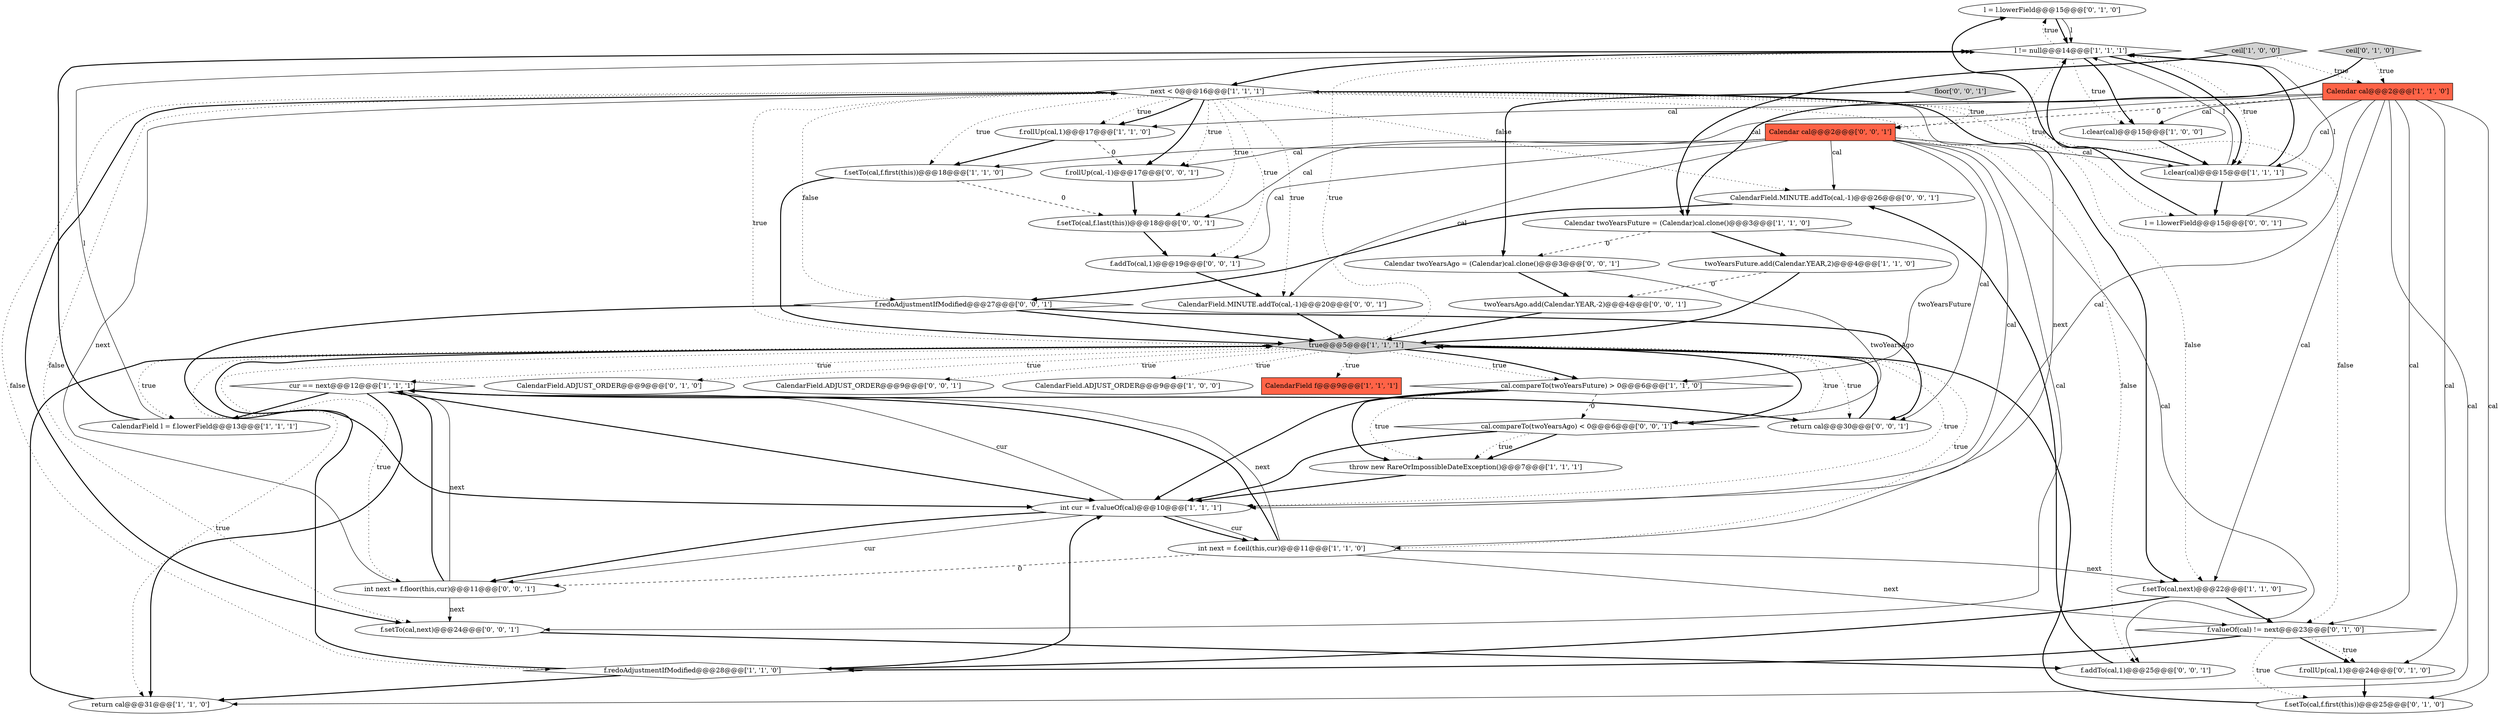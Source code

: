 digraph {
25 [style = filled, label = "l = l.lowerField@@@15@@@['0', '1', '0']", fillcolor = white, shape = ellipse image = "AAA0AAABBB2BBB"];
38 [style = filled, label = "CalendarField.MINUTE.addTo(cal,-1)@@@26@@@['0', '0', '1']", fillcolor = white, shape = ellipse image = "AAA0AAABBB3BBB"];
9 [style = filled, label = "Calendar cal@@@2@@@['1', '1', '0']", fillcolor = tomato, shape = box image = "AAA0AAABBB1BBB"];
18 [style = filled, label = "next < 0@@@16@@@['1', '1', '1']", fillcolor = white, shape = diamond image = "AAA0AAABBB1BBB"];
36 [style = filled, label = "Calendar twoYearsAgo = (Calendar)cal.clone()@@@3@@@['0', '0', '1']", fillcolor = white, shape = ellipse image = "AAA0AAABBB3BBB"];
5 [style = filled, label = "l.clear(cal)@@@15@@@['1', '0', '0']", fillcolor = white, shape = ellipse image = "AAA0AAABBB1BBB"];
20 [style = filled, label = "f.redoAdjustmentIfModified@@@28@@@['1', '1', '0']", fillcolor = white, shape = diamond image = "AAA0AAABBB1BBB"];
23 [style = filled, label = "CalendarField.ADJUST_ORDER@@@9@@@['0', '1', '0']", fillcolor = white, shape = ellipse image = "AAA0AAABBB2BBB"];
31 [style = filled, label = "CalendarField.ADJUST_ORDER@@@9@@@['0', '0', '1']", fillcolor = white, shape = ellipse image = "AAA0AAABBB3BBB"];
14 [style = filled, label = "CalendarField.ADJUST_ORDER@@@9@@@['1', '0', '0']", fillcolor = white, shape = ellipse image = "AAA0AAABBB1BBB"];
15 [style = filled, label = "CalendarField f@@@9@@@['1', '1', '1']", fillcolor = tomato, shape = box image = "AAA0AAABBB1BBB"];
10 [style = filled, label = "cur == next@@@12@@@['1', '1', '1']", fillcolor = white, shape = diamond image = "AAA0AAABBB1BBB"];
11 [style = filled, label = "true@@@5@@@['1', '1', '1']", fillcolor = lightgray, shape = diamond image = "AAA0AAABBB1BBB"];
33 [style = filled, label = "cal.compareTo(twoYearsAgo) < 0@@@6@@@['0', '0', '1']", fillcolor = white, shape = diamond image = "AAA0AAABBB3BBB"];
16 [style = filled, label = "int cur = f.valueOf(cal)@@@10@@@['1', '1', '1']", fillcolor = white, shape = ellipse image = "AAA0AAABBB1BBB"];
24 [style = filled, label = "f.valueOf(cal) != next@@@23@@@['0', '1', '0']", fillcolor = white, shape = diamond image = "AAA1AAABBB2BBB"];
42 [style = filled, label = "f.addTo(cal,1)@@@19@@@['0', '0', '1']", fillcolor = white, shape = ellipse image = "AAA0AAABBB3BBB"];
0 [style = filled, label = "f.setTo(cal,f.first(this))@@@18@@@['1', '1', '0']", fillcolor = white, shape = ellipse image = "AAA0AAABBB1BBB"];
12 [style = filled, label = "throw new RareOrImpossibleDateException()@@@7@@@['1', '1', '1']", fillcolor = white, shape = ellipse image = "AAA0AAABBB1BBB"];
2 [style = filled, label = "return cal@@@31@@@['1', '1', '0']", fillcolor = white, shape = ellipse image = "AAA0AAABBB1BBB"];
27 [style = filled, label = "f.rollUp(cal,1)@@@24@@@['0', '1', '0']", fillcolor = white, shape = ellipse image = "AAA1AAABBB2BBB"];
17 [style = filled, label = "CalendarField l = f.lowerField@@@13@@@['1', '1', '1']", fillcolor = white, shape = ellipse image = "AAA0AAABBB1BBB"];
3 [style = filled, label = "l != null@@@14@@@['1', '1', '1']", fillcolor = white, shape = diamond image = "AAA0AAABBB1BBB"];
29 [style = filled, label = "Calendar cal@@@2@@@['0', '0', '1']", fillcolor = tomato, shape = box image = "AAA0AAABBB3BBB"];
35 [style = filled, label = "int next = f.floor(this,cur)@@@11@@@['0', '0', '1']", fillcolor = white, shape = ellipse image = "AAA0AAABBB3BBB"];
13 [style = filled, label = "int next = f.ceil(this,cur)@@@11@@@['1', '1', '0']", fillcolor = white, shape = ellipse image = "AAA0AAABBB1BBB"];
37 [style = filled, label = "CalendarField.MINUTE.addTo(cal,-1)@@@20@@@['0', '0', '1']", fillcolor = white, shape = ellipse image = "AAA0AAABBB3BBB"];
43 [style = filled, label = "f.redoAdjustmentIfModified@@@27@@@['0', '0', '1']", fillcolor = white, shape = diamond image = "AAA0AAABBB3BBB"];
4 [style = filled, label = "twoYearsFuture.add(Calendar.YEAR,2)@@@4@@@['1', '1', '0']", fillcolor = white, shape = ellipse image = "AAA0AAABBB1BBB"];
7 [style = filled, label = "cal.compareTo(twoYearsFuture) > 0@@@6@@@['1', '1', '0']", fillcolor = white, shape = diamond image = "AAA0AAABBB1BBB"];
8 [style = filled, label = "ceil['1', '0', '0']", fillcolor = lightgray, shape = diamond image = "AAA0AAABBB1BBB"];
19 [style = filled, label = "f.rollUp(cal,1)@@@17@@@['1', '1', '0']", fillcolor = white, shape = ellipse image = "AAA0AAABBB1BBB"];
26 [style = filled, label = "f.setTo(cal,f.first(this))@@@25@@@['0', '1', '0']", fillcolor = white, shape = ellipse image = "AAA1AAABBB2BBB"];
40 [style = filled, label = "f.setTo(cal,f.last(this))@@@18@@@['0', '0', '1']", fillcolor = white, shape = ellipse image = "AAA0AAABBB3BBB"];
39 [style = filled, label = "floor['0', '0', '1']", fillcolor = lightgray, shape = diamond image = "AAA0AAABBB3BBB"];
1 [style = filled, label = "f.setTo(cal,next)@@@22@@@['1', '1', '0']", fillcolor = white, shape = ellipse image = "AAA0AAABBB1BBB"];
6 [style = filled, label = "Calendar twoYearsFuture = (Calendar)cal.clone()@@@3@@@['1', '1', '0']", fillcolor = white, shape = ellipse image = "AAA0AAABBB1BBB"];
22 [style = filled, label = "ceil['0', '1', '0']", fillcolor = lightgray, shape = diamond image = "AAA0AAABBB2BBB"];
41 [style = filled, label = "l = l.lowerField@@@15@@@['0', '0', '1']", fillcolor = white, shape = ellipse image = "AAA0AAABBB3BBB"];
32 [style = filled, label = "return cal@@@30@@@['0', '0', '1']", fillcolor = white, shape = ellipse image = "AAA0AAABBB3BBB"];
34 [style = filled, label = "f.rollUp(cal,-1)@@@17@@@['0', '0', '1']", fillcolor = white, shape = ellipse image = "AAA0AAABBB3BBB"];
44 [style = filled, label = "twoYearsAgo.add(Calendar.YEAR,-2)@@@4@@@['0', '0', '1']", fillcolor = white, shape = ellipse image = "AAA0AAABBB3BBB"];
30 [style = filled, label = "f.setTo(cal,next)@@@24@@@['0', '0', '1']", fillcolor = white, shape = ellipse image = "AAA0AAABBB3BBB"];
21 [style = filled, label = "l.clear(cal)@@@15@@@['1', '1', '1']", fillcolor = white, shape = ellipse image = "AAA0AAABBB1BBB"];
28 [style = filled, label = "f.addTo(cal,1)@@@25@@@['0', '0', '1']", fillcolor = white, shape = ellipse image = "AAA0AAABBB3BBB"];
11->23 [style = dotted, label="true"];
21->3 [style = bold, label=""];
25->3 [style = bold, label=""];
43->11 [style = bold, label=""];
9->29 [style = dashed, label="0"];
18->37 [style = dotted, label="true"];
19->0 [style = bold, label=""];
17->3 [style = bold, label=""];
16->13 [style = bold, label=""];
12->16 [style = bold, label=""];
29->37 [style = solid, label="cal"];
21->25 [style = bold, label=""];
18->43 [style = dotted, label="false"];
16->10 [style = solid, label="cur"];
21->3 [style = solid, label="l"];
24->27 [style = bold, label=""];
29->42 [style = solid, label="cal"];
20->2 [style = bold, label=""];
13->10 [style = bold, label=""];
16->35 [style = bold, label=""];
7->33 [style = dashed, label="0"];
6->7 [style = solid, label="twoYearsFuture"];
33->12 [style = bold, label=""];
18->24 [style = dotted, label="false"];
9->0 [style = solid, label="cal"];
16->35 [style = solid, label="cur"];
35->18 [style = solid, label="next"];
11->10 [style = dotted, label="true"];
20->16 [style = bold, label=""];
10->17 [style = bold, label=""];
28->38 [style = bold, label=""];
9->24 [style = solid, label="cal"];
13->1 [style = solid, label="next"];
18->20 [style = dotted, label="false"];
18->30 [style = dotted, label="false"];
29->28 [style = solid, label="cal"];
13->35 [style = dashed, label="0"];
7->16 [style = bold, label=""];
32->11 [style = bold, label=""];
3->18 [style = bold, label=""];
0->11 [style = bold, label=""];
43->16 [style = bold, label=""];
38->43 [style = bold, label=""];
18->28 [style = dotted, label="false"];
11->16 [style = dotted, label="true"];
39->36 [style = bold, label=""];
9->2 [style = solid, label="cal"];
7->12 [style = bold, label=""];
11->14 [style = dotted, label="true"];
39->29 [style = dotted, label="true"];
41->3 [style = bold, label=""];
27->26 [style = bold, label=""];
18->19 [style = dotted, label="true"];
44->11 [style = bold, label=""];
3->25 [style = dotted, label="true"];
30->28 [style = bold, label=""];
29->38 [style = solid, label="cal"];
33->12 [style = dotted, label="true"];
11->32 [style = dotted, label="true"];
18->30 [style = bold, label=""];
11->33 [style = dotted, label="true"];
11->35 [style = dotted, label="true"];
20->11 [style = bold, label=""];
10->16 [style = bold, label=""];
9->19 [style = solid, label="cal"];
11->3 [style = dotted, label="true"];
11->2 [style = dotted, label="true"];
40->42 [style = bold, label=""];
18->34 [style = dotted, label="true"];
6->4 [style = bold, label=""];
36->33 [style = solid, label="twoYearsAgo"];
43->32 [style = bold, label=""];
22->6 [style = bold, label=""];
24->20 [style = bold, label=""];
9->1 [style = solid, label="cal"];
16->13 [style = solid, label="cur"];
3->21 [style = bold, label=""];
9->16 [style = solid, label="cal"];
11->7 [style = dotted, label="true"];
8->6 [style = bold, label=""];
1->24 [style = bold, label=""];
35->10 [style = solid, label="next"];
35->10 [style = bold, label=""];
11->17 [style = dotted, label="true"];
18->38 [style = dotted, label="false"];
35->30 [style = solid, label="next"];
13->24 [style = solid, label="next"];
29->30 [style = solid, label="cal"];
5->21 [style = bold, label=""];
26->11 [style = bold, label=""];
18->0 [style = dotted, label="true"];
36->44 [style = bold, label=""];
6->36 [style = dashed, label="0"];
11->15 [style = dotted, label="true"];
18->34 [style = bold, label=""];
18->1 [style = dotted, label="false"];
13->18 [style = solid, label="next"];
18->1 [style = bold, label=""];
11->13 [style = dotted, label="true"];
0->40 [style = dashed, label="0"];
29->34 [style = solid, label="cal"];
21->41 [style = bold, label=""];
9->21 [style = solid, label="cal"];
4->44 [style = dashed, label="0"];
17->3 [style = solid, label="l"];
29->16 [style = solid, label="cal"];
19->34 [style = dashed, label="0"];
10->32 [style = bold, label=""];
25->3 [style = solid, label="l"];
10->2 [style = bold, label=""];
11->33 [style = bold, label=""];
29->40 [style = solid, label="cal"];
3->41 [style = dotted, label="true"];
24->26 [style = dotted, label="true"];
29->32 [style = solid, label="cal"];
2->11 [style = bold, label=""];
9->5 [style = solid, label="cal"];
4->11 [style = bold, label=""];
7->12 [style = dotted, label="true"];
3->21 [style = dotted, label="true"];
22->9 [style = dotted, label="true"];
42->37 [style = bold, label=""];
18->42 [style = dotted, label="true"];
34->40 [style = bold, label=""];
9->26 [style = solid, label="cal"];
3->5 [style = bold, label=""];
33->16 [style = bold, label=""];
11->31 [style = dotted, label="true"];
11->7 [style = bold, label=""];
41->3 [style = solid, label="l"];
18->19 [style = bold, label=""];
9->27 [style = solid, label="cal"];
29->21 [style = solid, label="cal"];
11->18 [style = dotted, label="true"];
37->11 [style = bold, label=""];
24->27 [style = dotted, label="true"];
13->10 [style = solid, label="next"];
1->20 [style = bold, label=""];
18->40 [style = dotted, label="true"];
3->5 [style = dotted, label="true"];
8->9 [style = dotted, label="true"];
}
